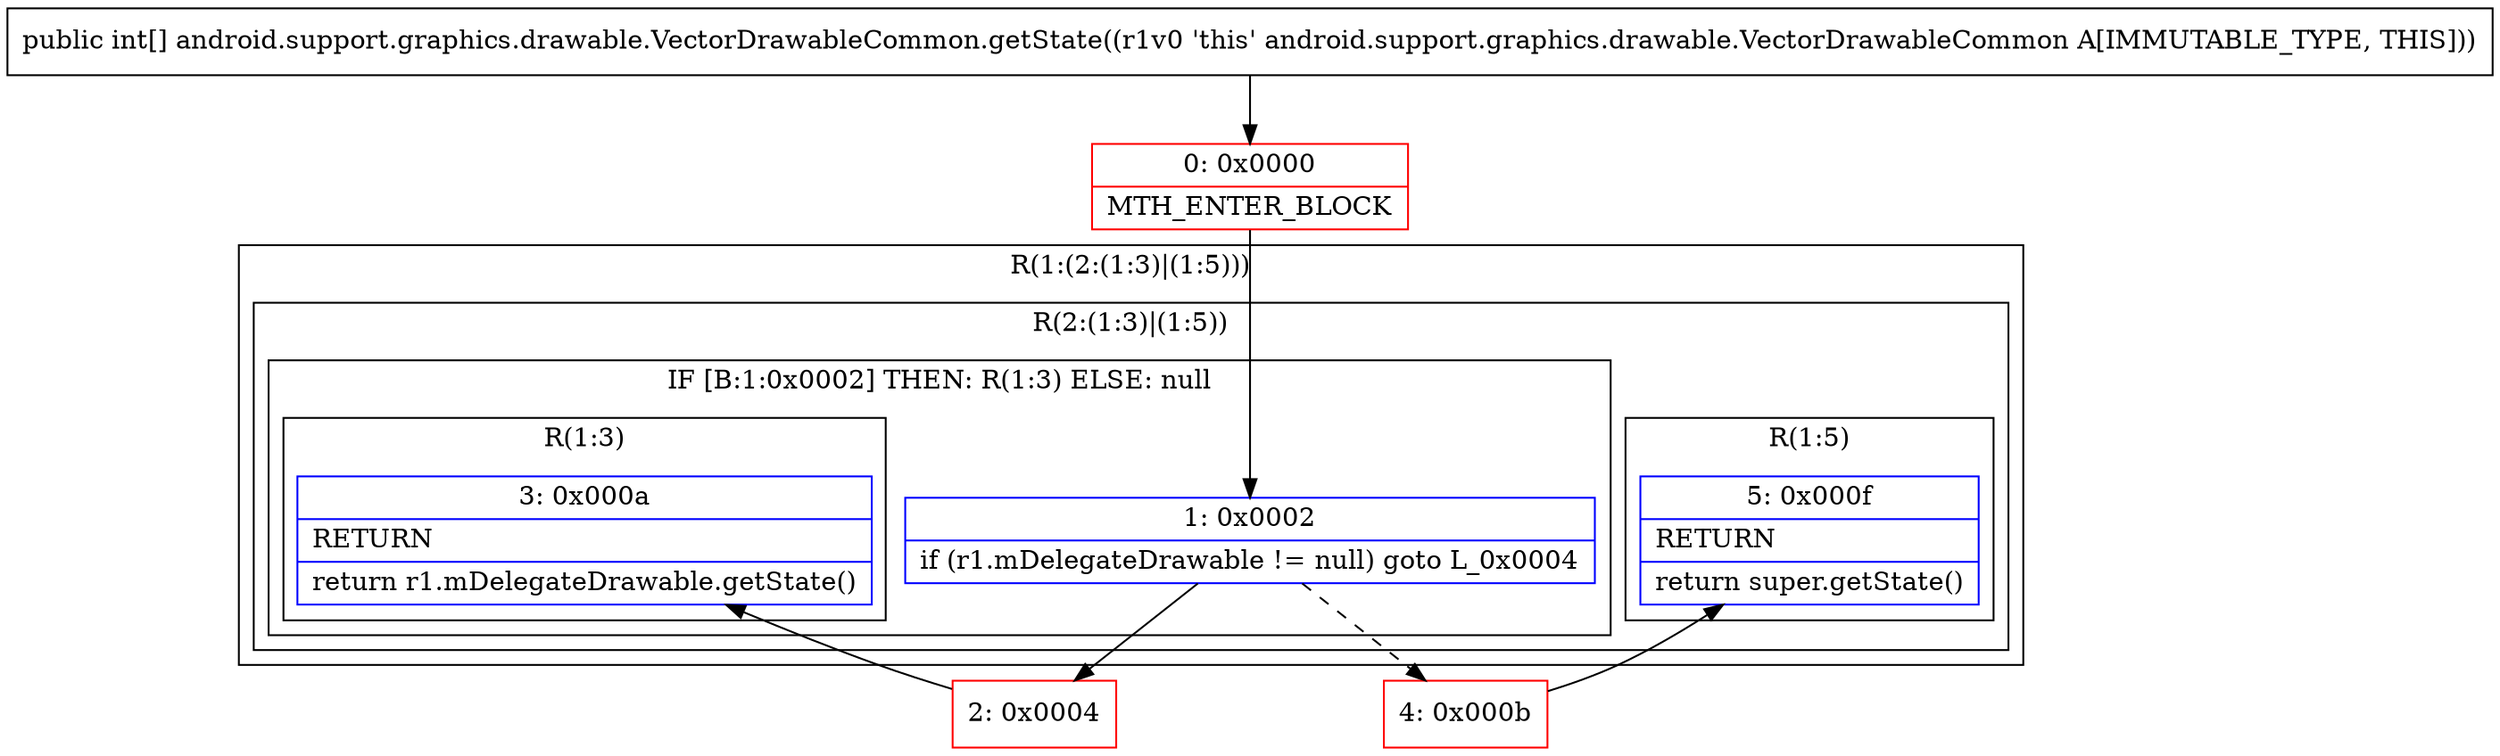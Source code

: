 digraph "CFG forandroid.support.graphics.drawable.VectorDrawableCommon.getState()[I" {
subgraph cluster_Region_2090656287 {
label = "R(1:(2:(1:3)|(1:5)))";
node [shape=record,color=blue];
subgraph cluster_Region_397100134 {
label = "R(2:(1:3)|(1:5))";
node [shape=record,color=blue];
subgraph cluster_IfRegion_131517280 {
label = "IF [B:1:0x0002] THEN: R(1:3) ELSE: null";
node [shape=record,color=blue];
Node_1 [shape=record,label="{1\:\ 0x0002|if (r1.mDelegateDrawable != null) goto L_0x0004\l}"];
subgraph cluster_Region_1712950579 {
label = "R(1:3)";
node [shape=record,color=blue];
Node_3 [shape=record,label="{3\:\ 0x000a|RETURN\l|return r1.mDelegateDrawable.getState()\l}"];
}
}
subgraph cluster_Region_2106464245 {
label = "R(1:5)";
node [shape=record,color=blue];
Node_5 [shape=record,label="{5\:\ 0x000f|RETURN\l|return super.getState()\l}"];
}
}
}
Node_0 [shape=record,color=red,label="{0\:\ 0x0000|MTH_ENTER_BLOCK\l}"];
Node_2 [shape=record,color=red,label="{2\:\ 0x0004}"];
Node_4 [shape=record,color=red,label="{4\:\ 0x000b}"];
MethodNode[shape=record,label="{public int[] android.support.graphics.drawable.VectorDrawableCommon.getState((r1v0 'this' android.support.graphics.drawable.VectorDrawableCommon A[IMMUTABLE_TYPE, THIS])) }"];
MethodNode -> Node_0;
Node_1 -> Node_2;
Node_1 -> Node_4[style=dashed];
Node_0 -> Node_1;
Node_2 -> Node_3;
Node_4 -> Node_5;
}

